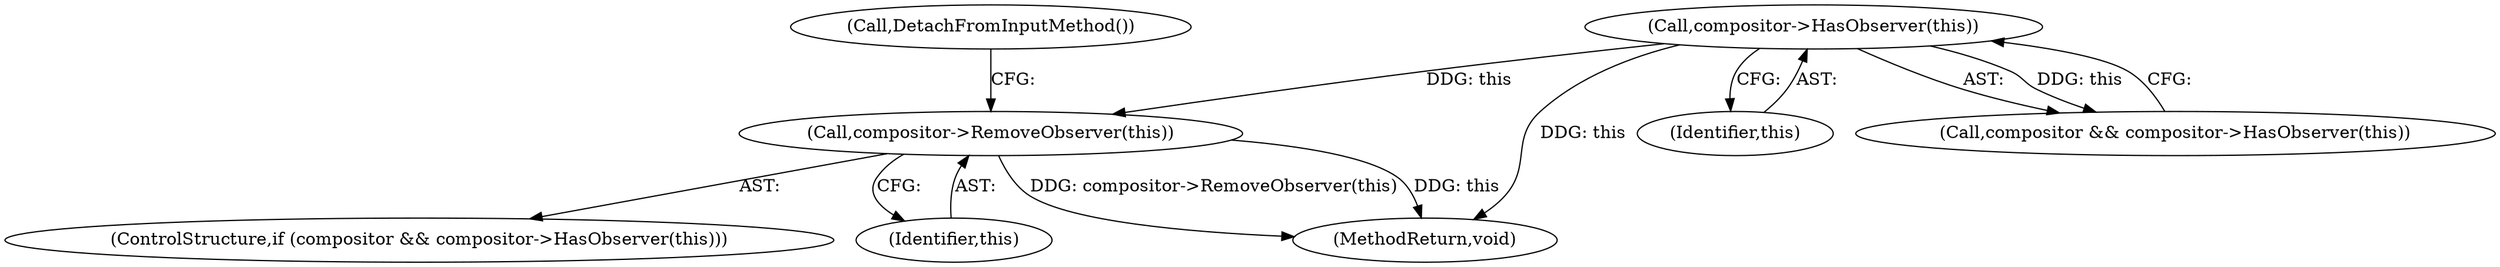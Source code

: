 digraph "0_Chrome_18d67244984a574ba2dd8779faabc0e3e34f4b76_29@API" {
"1000115" [label="(Call,compositor->RemoveObserver(this))"];
"1000113" [label="(Call,compositor->HasObserver(this))"];
"1000115" [label="(Call,compositor->RemoveObserver(this))"];
"1000110" [label="(ControlStructure,if (compositor && compositor->HasObserver(this)))"];
"1000114" [label="(Identifier,this)"];
"1000116" [label="(Identifier,this)"];
"1000117" [label="(Call,DetachFromInputMethod())"];
"1000111" [label="(Call,compositor && compositor->HasObserver(this))"];
"1000118" [label="(MethodReturn,void)"];
"1000113" [label="(Call,compositor->HasObserver(this))"];
"1000115" -> "1000110"  [label="AST: "];
"1000115" -> "1000116"  [label="CFG: "];
"1000116" -> "1000115"  [label="AST: "];
"1000117" -> "1000115"  [label="CFG: "];
"1000115" -> "1000118"  [label="DDG: compositor->RemoveObserver(this)"];
"1000115" -> "1000118"  [label="DDG: this"];
"1000113" -> "1000115"  [label="DDG: this"];
"1000113" -> "1000111"  [label="AST: "];
"1000113" -> "1000114"  [label="CFG: "];
"1000114" -> "1000113"  [label="AST: "];
"1000111" -> "1000113"  [label="CFG: "];
"1000113" -> "1000118"  [label="DDG: this"];
"1000113" -> "1000111"  [label="DDG: this"];
}
